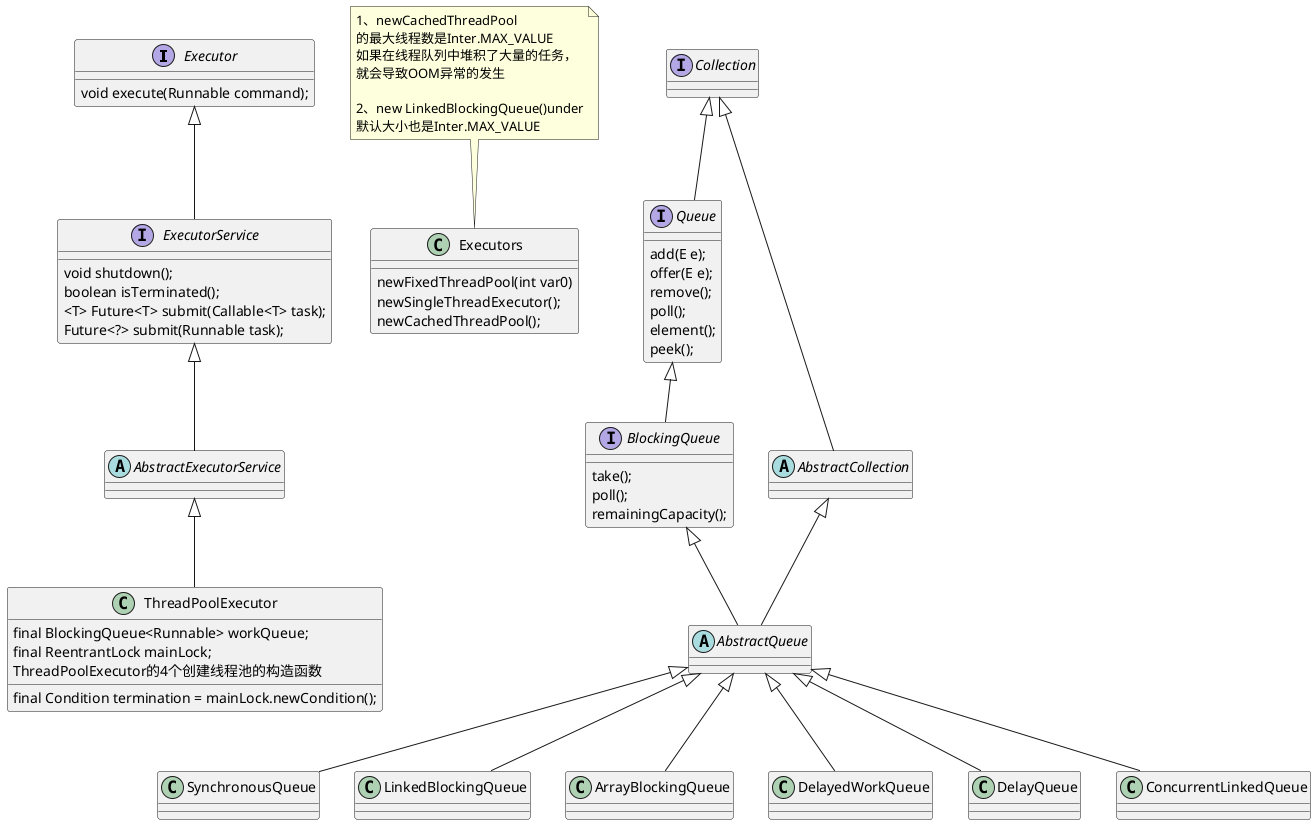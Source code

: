 @startuml

interface Executor{
    void execute(Runnable command);
}
interface ExecutorService{
    void shutdown();
    boolean isTerminated();
    <T> Future<T> submit(Callable<T> task);
    Future<?> submit(Runnable task);
}
abstract class AbstractExecutorService
class ThreadPoolExecutor{
    final BlockingQueue<Runnable> workQueue;
    final ReentrantLock mainLock;
    final Condition termination = mainLock.newCondition();
    ThreadPoolExecutor的4个创建线程池的构造函数
}

Executor <|-- ExecutorService
ExecutorService <|-- AbstractExecutorService
AbstractExecutorService <|-- ThreadPoolExecutor


class Executors{
    newFixedThreadPool(int var0)
    newSingleThreadExecutor();
    newCachedThreadPool();
}
note top of Executors
1、newCachedThreadPool
的最大线程数是Inter.MAX_VALUE
如果在线程队列中堆积了大量的任务，
就会导致OOM异常的发生

2、new LinkedBlockingQueue()under
默认大小也是Inter.MAX_VALUE
end note

interface Collection
interface Queue{
    add(E e);
    offer(E e);
    remove();
    poll();
    element();
    peek();
}
interface BlockingQueue{
    take();
    poll();
    remainingCapacity();
}

Collection <|-- Queue
Queue <|-- BlockingQueue

abstract AbstractCollection
abstract class AbstractQueue

class SynchronousQueue
class LinkedBlockingQueue
class ArrayBlockingQueue
class DelayedWorkQueue
class DelayQueue
class ConcurrentLinkedQueue

Collection<|-- AbstractCollection
AbstractCollection <|-- AbstractQueue
BlockingQueue <|-- AbstractQueue
AbstractQueue<|-- SynchronousQueue
AbstractQueue<|-- LinkedBlockingQueue
AbstractQueue<|-- ArrayBlockingQueue
AbstractQueue<|-- DelayedWorkQueue
AbstractQueue<|-- DelayQueue
AbstractQueue<|-- ConcurrentLinkedQueue

@enduml
